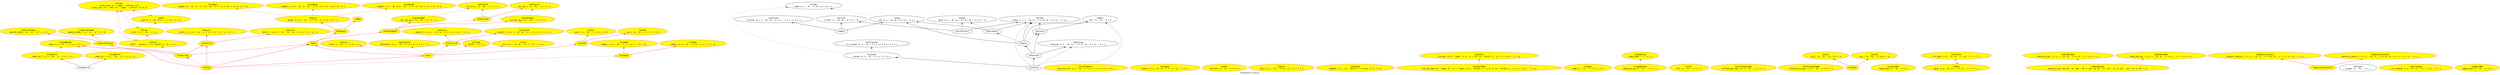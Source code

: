 digraph Is {
  label = "Predicative Classes"
  rankdir = BT

  node [fontname = monospace]

  node [fillcolor = none, style = filled]

  // IsMetric [label = "\N", color = red, fillcolor = yellow]
  IsAbsorbElemL [label = "\N\nabsorb_elem_l (x : A) : 0 * x = 0", color = red, fillcolor = yellow]
  IsAbsorbElemLR [label = "\N", color = red, fillcolor = yellow]
  IsAbsorbElemR [label = "\N\nabsorb_elem_r (x : A) : x * 0 = 0", color = red, fillcolor = yellow]
  IsAntidistr [label = "\N\nantidistr (x y : A) : f (x + y) = f y + f x", color = red, fillcolor = yellow]
  IsAntisym [label = "\N\nantisym (x y : A) (a : Y x y) (b : Y y x) : X x y"]
  IsApart [label = "\N"]
  IsAssoc [label = "\N\nassoc (x y z : A) : x * (y * z) = (x * y) * z", color = red, fillcolor = yellow]
  IsAsym [label = "\N\nasym (x y : A) (a : X x y) (b : X y x) : 0"]
  IsCancelL [label = "\N\ncancel_l (x y z : A) (a : z + x = z + y) : x = y", color = red, fillcolor = yellow]
  IsCancelLR [label = "\N", color = red, fillcolor = yellow]
  IsCancelR [label = "\N\ncancel_r (x y z : A) (a : x + z = y + z) : x = y", color = red, fillcolor = yellow]
  IsCohOrdRels [label = "\N\ncoh_ord_rels (x y : A) : x < y <-> x <= y /\\ x <> y", color = red, fillcolor = yellow]
  IsComm [label = "\N\ncomm (x y : A) : X (k x y) (k y x)"]
  IsCommBinOp [label = "\N\ncomm (x y : A) : x * y = y * x", color = red, fillcolor = yellow]
  IsCommL [label = "\N\ncomm_l (x y : A) : (/ x) * y = / (x * y)", color = red, fillcolor = yellow]
  IsCommLR [label = "\N", color = red, fillcolor = yellow]
  IsCommR [label = "\N\ncomm_r (x y : A) : x * (/ y) = / (x * y)", color = red, fillcolor = yellow]
  IsCommTorL [label = "\N\ncomm_tor_l (x y : B) : y / x = x / y", color = red, fillcolor = yellow]
  IsCommTorR [label = "\N\ncomm_tor_r (x y : B) : y / x = x / y", color = red, fillcolor = yellow]
  IsComono [label = "\N\ncomono (x y : A) (a : f x <= f y) : x <= y", color = red, fillcolor = yellow]
  IsCompat [label = "\N\ncompat (a : A) (x : C) (b : B) : a *< (x >* b) = (a *< x) >* b", color = red, fillcolor = yellow]
  IsCompatL [label = "\N\ncompat_l (a b : A) (x : B) : a *< (b *< x) = (a * b) *< x", color = red, fillcolor = yellow]
  IsCompatR [label = "\N\ncompat_r (x : B) (a b : A) : x >* (a * b) = (x >* a) >* b", color = red, fillcolor = yellow]
  IsConnex [label = "\N\nconnex (x y : A) : X x y \\/ X y x"]
  IsContr [label = "\N\ncontr : exists x : A, forall y : A, x = y", color = red, fillcolor = yellow]
  IsCotrans [label = "\N\ncotrans (x y z : A) (a : X x z) : X x y \\/ X y z"]
  IsDefl [label = "\N\ndeflate (x : A) : f x <= x", color = red, fillcolor = yellow]
  IsDistr [label = "\N\ndistr (x y : A) : f (x + y) = f x + f y", color = red, fillcolor = yellow]
  IsDistrL [label = "\N\ndistr_l (x y z : A) : x * (y + z) = x * y + x * z", color = red, fillcolor = yellow]
  IsDistrLR [label = "\N", color = red, fillcolor = yellow]
  IsDistrR [label = "\N\ndistr_r (x y z : A) : (x + y) * z = x * z + y * z", color = red, fillcolor = yellow]
  IsEquiv [label = "\N"]
  IsExpand [label = "\N\ncontract (x y : A) : dist (f x) (f y) <= dist x y", color = red, fillcolor = yellow]
  IsExpand [label = "\N\nexpand (x y : A) : dist x y <= dist (f x) (f y)", color = red, fillcolor = yellow]
  IsFixed [label = "\N\nfixed : f x = x", color = red, fillcolor = yellow]
  IsFunExt [label = "\N\nfun_ext (A B : Type) (f g : A -> B) (a : forall x : A, f x = g x) : f = g", color = red, fillcolor = yellow]
  IsFunExtDep [label = "\N\nfun_ext_dep (A : Type) (P : A -> Type) (f g : forall x : A, P x) (a : forall x : A, f x = g x) : f = g", color = red, fillcolor = yellow]
  IsGrp [label = "\N", color = red, fillcolor = yellow]
  IsIdem [label = "\N\nidem (x : A) : f (f x) = f x", color = red, fillcolor = yellow]
  IsIdemBinOp [label = "\N\nidem_bin_op (x : A) : x * x = x", color = red, fillcolor = yellow]
  IsIdemElem [label = "\N\nidem_elem : x * x = x", color = red, fillcolor = yellow]
  IsInfl [label = "\N\ninfl (x : A) : x <= f x", color = red, fillcolor = yellow]
  IsInflateBinOpL [label = "\N\ninflate_bin_op_l (x y : A) : y <= x + y", color = red, fillcolor = yellow]
  IsInflateBinOpR [label = "\N\ninflate_bin_op_r (x y : A) : x <= x + y", color = red, fillcolor = yellow]
  IsInj [label = "\N\ninj (x y : A) (a : f x = f y) : x = y", color = red, fillcolor = yellow]
  IsInvL [label = "\N\ninv_l (x : A) : (- x) + x = 0", color = red, fillcolor = yellow]
  IsInvLR [label = "\N", color = red, fillcolor = yellow]
  IsInvR [label = "\N\ninv_r (x : A) : x + (- x) = 0", color = red, fillcolor = yellow]
  IsInvol [label = "\N\ninvol (x : A) : f (f x) = x", color = red, fillcolor = yellow]
  IsIrrefl [label = "\N\nirrefl (x : A) (a : X x x) : 0"]
  IsIsoL [label = "\N\niso_l (a : A) : g (f a) = a", color = red, fillcolor = yellow]
  IsIsoLR [label = "\N", color = red, fillcolor = yellow]
  IsIsoR [label = "\N\niso_r (b : B) : f (g b) = b", color = red, fillcolor = yellow]
  IsLowerBnd [label = "\N\nlower_bnd (y : A) : x <= y", color = red, fillcolor = yellow]
  IsMag [label = "\N", color = red, fillcolor = yellow]
  IsMon [label = "\N", color = red, fillcolor = yellow]
  IsMono [label = "\N\nmono (x y : A) (a : x <= y) : f x <= f y", color = red, fillcolor = yellow]
  IsMonoBinOp [label = "\N\nmono_bin_op (x0 y0 : A) (a0 : x0 <= y0) (x1 y1 : A) (a1 : x1 <= y1) : x0 + x1 <= y0 + y1", color = red, fillcolor = yellow]
  IsMonoBinOpL [label = "\N\nmono_bin_op_l (x y z : A) (a : x <= y) : z + x <= z + y", color = red, fillcolor = yellow]
  IsMonoBinOpR [label = "\N\nmono_bin_op_r (x y z : A) (a : x <= y) : x + z <= y + z", color = red, fillcolor = yellow]
  IsNonzeroCancelL [label = "\N\nnonzero_cancel_l (x y z : A) (f : z <> 0) (a : z + x = z + y) : x = y", color = red, fillcolor = yellow]
  IsNonzeroCancelLR [label = "\N", color = red, fillcolor = yellow]
  IsNonzeroCancelR [label = "\N\nnonzero_cancel_r (x y z : A) (f : z <> 0) (a : x + z = y + z) : x = y", color = red, fillcolor = yellow]
  IsPartEquiv [label = "\N"]
  IsPartOrd [label = "\N"]
  IsPreord [label = "\N"]
  IsProp [label = "\N\nirrel (x y : A) : x = y", color = red, fillcolor = yellow]
  IsProper [label = "\N\nproper (x : A) : X x x"]
  IsRefl [label = "\N\nrefl (x : A) : X x x"]
  IsRing [label = "\N", color = red, fillcolor = yellow]
  IsSemigrp [label = "\N", color = red, fillcolor = yellow]
  IsSemiring [label = "\N", color = red, fillcolor = yellow]
  IsSet [label = "\N\nuip (x y : A) (a b : x = y) : a = b", color = red, fillcolor = yellow]
  IsStrComono [label = "\N\nstr_comono (x y : A) (a : f x < f y) : x < y", color = red, fillcolor = yellow]
  IsStrConnex [label = "\N\nstr_connex (x y : A) : Y x y \\/ X x y \\/ Y y x"]
  IsStrMono [label = "\N\nstr_mono (x y : A) (a : x < y) : f x < f y", color = red, fillcolor = yellow]
  IsStrPartOrd [label = "\N"]
  IsSym [label = "\N\nsym (x y : A) (a : X x y) : X y x"]
  IsTotOrd [label = "\N"]
  IsTrans [label = "\N\ntrans (x y z : A) (a : X x y) (b : X y z) : X x z"]
  IsTrunc [label = "\N\ntrunc_zero (A : Type) : IsTrunc O A\ntrunc_succ (n : nat) (A : Type) : IsTrunc (S n) A", color = red, fillcolor = yellow]
  IsUnlActL [label = "\N\nunl_act_l (x : B) : 1 * x = x", color = red, fillcolor = yellow]
  IsUnlActLR [label = "\N", color = red, fillcolor = yellow]
  IsUnlActR [label = "\N\nunl_act_r (x : B) : x * 1 = x", color = red, fillcolor = yellow]
  IsUnlBinOpL [label = "\N\nunl_bin_op_l (x : A) : 1 * x = x", color = red, fillcolor = yellow]
  IsUnlBinOpLR [label = "\N", color = red, fillcolor = yellow]
  IsUnlBinOpR [label = "\N\nunl_bin_op_r (x : A) : x * 1 = x", color = red, fillcolor = yellow]
  IsUpperBnd [label = "\N\nupper_bnd (y : A) : y <= x", color = red, fillcolor = yellow]

  node [style = dashed]

  // Fields

  edge [style = solid]

  // IsPartOrd -> IsProper
  IsApart -> IsCotrans
  IsApart -> IsIrrefl
  IsApart -> IsSym
  IsEquiv -> IsRefl
  IsEquiv -> IsSym
  IsEquiv -> IsTrans
  IsPartEquiv -> IsSym
  IsPartEquiv -> IsTrans
  IsPartOrd -> IsAntisym
  IsPartOrd -> IsEquiv
  IsPartOrd -> IsPreord
  IsPreord -> IsRefl
  IsPreord -> IsTrans
  IsStrPartOrd -> IsIrrefl
  IsStrPartOrd -> IsTrans
  IsTotOrd -> IsConnex
  IsTotOrd -> IsPartOrd

  edge [color = red]

  IsAbsorbElemLR -> IsAbsorbElemL
  IsAbsorbElemLR -> IsAbsorbElemR
  IsCancelLR -> IsCancelL
  IsCancelLR -> IsCancelR
  IsCommLR -> IsCommL
  IsCommLR -> IsCommR
  IsCommTorLR -> IsCommTorL
  IsCommTorLR -> IsCommTorR
  IsDistrLR -> IsDistrL
  IsDistrLR -> IsDistrR
  IsGrp -> IsInvLR
  IsGrp -> IsMon
  IsInvLR -> IsInvL
  IsInvLR -> IsInvR
  IsIsoLR -> IsIsoL
  IsIsoLR -> IsIsoR
  IsMon -> IsSemigrp
  IsMon -> IsUnlBinOpLR
  IsNonzeroCancelLR -> IsNonzeroCancelL
  IsNonzeroCancelLR -> IsNonzeroCancelR
  IsRing -> IsCommBinOp
  IsRing -> IsDistrLR
  IsRing -> IsGrp
  IsRing -> IsMon
  IsSemigrp -> IsAssoc
  IsSemigrp -> IsMag
  IsSemiring -> IsAbsorbElemLR
  IsSemiring -> IsCommBinOp
  IsSemiring -> IsDistrLR
  IsSemiring -> IsMon
  IsUnlActLR -> IsUnlActL
  IsUnlActLR -> IsUnlActR
  IsUnlBinOpLR -> IsUnlBinOpL
  IsUnlBinOpLR -> IsUnlBinOpR

  // Derivations

  edge [style = dashed]

  edge [color = black]

  // TODO Provable properness.

  // IsPartEquiv -> IsProper
  // IsTotOrd -> IsPreord
  IsConnex -> IsStrConnex
  IsEquiv -> IsPartEquiv
  IsEquiv -> IsPreord
  IsPartEquiv -> IsAsym
  IsStrPartOrd -> IsAsym
  IsTotOrd -> IsRefl
  IsTotOrd -> IsAntisym
  IsTotOrd -> IsTrans

  edge [color = red]

  IsAssoc -> IsCompat
  IsAssoc -> IsCompatL
  IsAssoc -> IsCompatR
  IsCommTorL -> IsCommBinOp
  IsCommTorR -> IsCommBinOp
  IsContr -> IsProp
  IsContr -> IsTrunc
  IsFunExtDep -> IsFunExt
  IsGrp -> IsAntidistr
  IsGrp -> IsCancelLR
  IsGrp -> IsFixed
  IsGrp -> IsInj
  IsGrp -> IsInvol
  IsIdemBinOp -> IsIdemElem
  IsMono -> IsStrMono
  IsMonoBinOp -> IsMonoBinOpL
  IsMonoBinOp -> IsMonoBinOpR
  IsProp -> IsSet
  IsProp -> IsTrunc
  IsRing -> IsAbsorbElemLR
  IsRing -> IsCommLR
  IsRing -> IsSemiring
  IsSemiring -> IsContr
  IsSet -> IsTrunc
  IsStrMono -> IsMono
  IsTrunc -> IsContr
  IsTrunc -> IsProp
  IsTrunc -> IsSet
  IsUnlBinOpL -> IsUnlActL
  IsUnlBinOpLR -> IsUnlActLR
  IsUnlBinOpR -> IsUnlActR

  // Specializations

  edge [style = dotted]

  edge [color = black]

  IsConnex -> IsComm
  IsSym -> IsComm

  edge [color = red]
}
